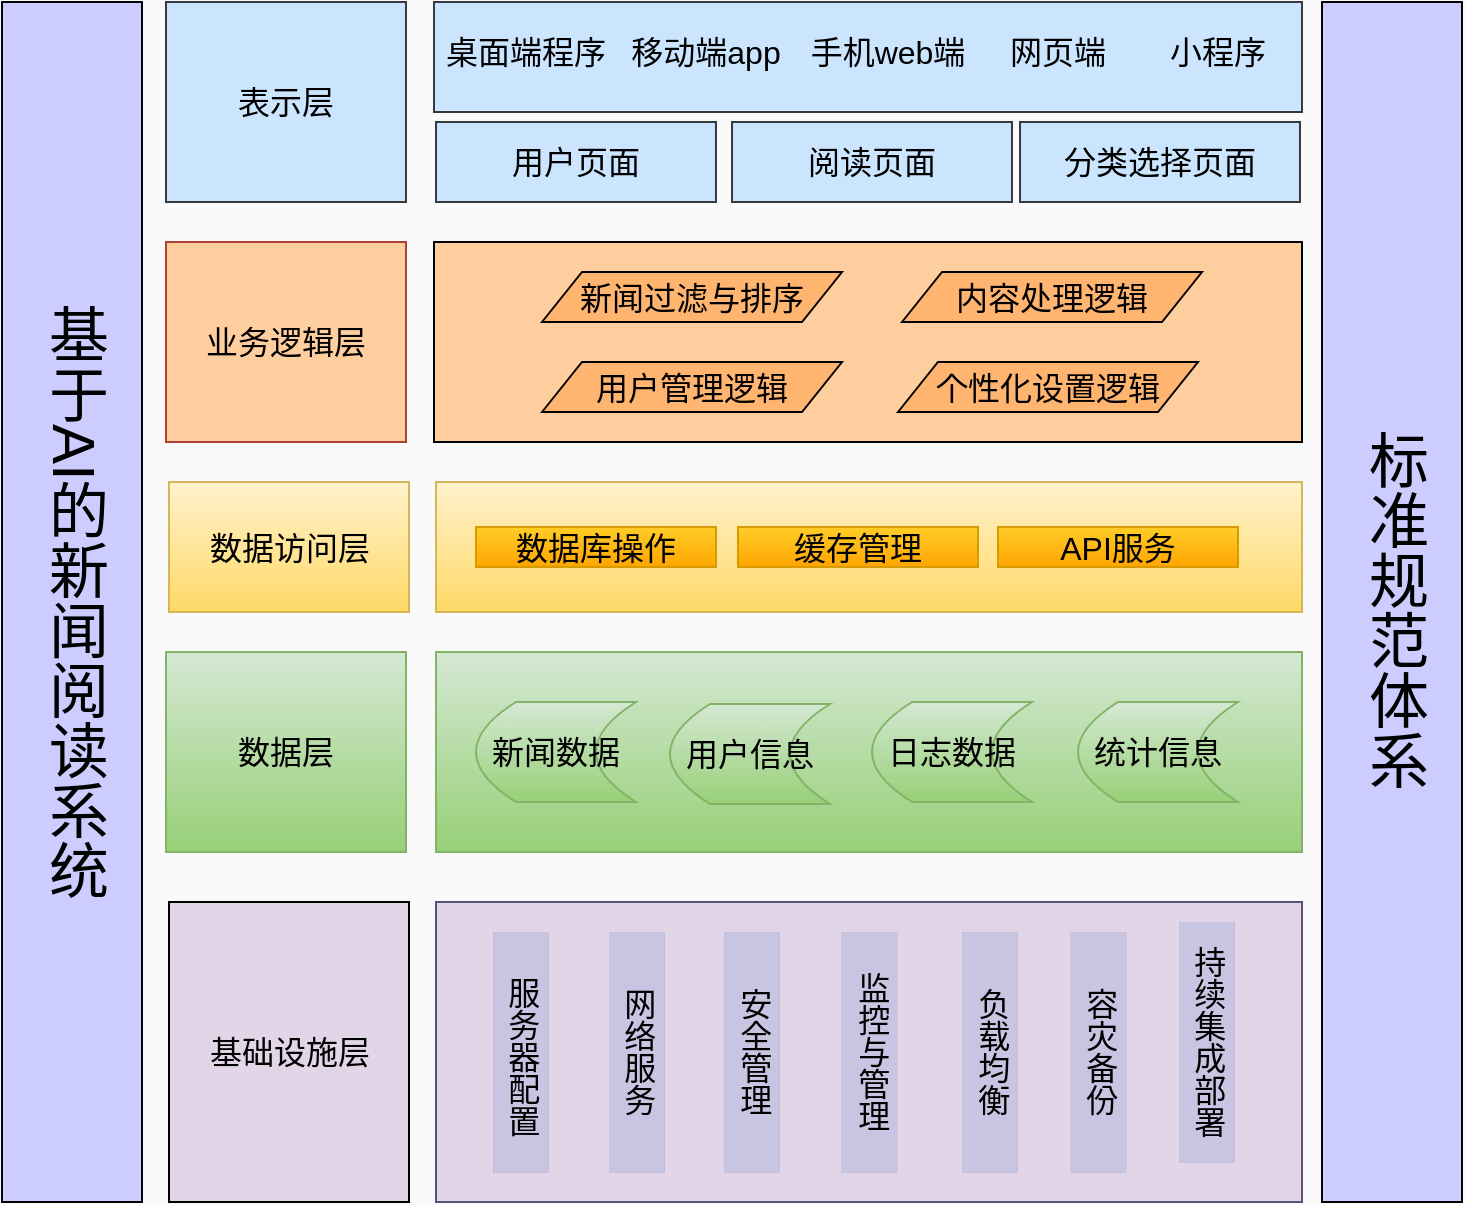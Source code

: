 <mxfile version="24.8.1">
  <diagram name="Page-1" id="099fd60b-425b-db50-ffb0-6b813814b670">
    <mxGraphModel dx="1051" dy="784" grid="1" gridSize="10" guides="1" tooltips="1" connect="1" arrows="1" fold="1" page="1" pageScale="1" pageWidth="850" pageHeight="1100" background="#fafafa" math="0" shadow="0">
      <root>
        <mxCell id="0" />
        <mxCell id="1" parent="0" />
        <mxCell id="4jRGtdx6lRhv-DxbZwD7-1" value="基于AI的新闻阅读系统" style="rounded=0;whiteSpace=wrap;html=1;textDirection=vertical-lr;fontSize=30;fillColor=#CCCCFF;" parent="1" vertex="1">
          <mxGeometry x="60" y="290" width="70" height="600" as="geometry" />
        </mxCell>
        <mxCell id="4jRGtdx6lRhv-DxbZwD7-2" value="表示层" style="rounded=0;whiteSpace=wrap;html=1;fontSize=16;fillColor=#cce5ff;strokeColor=#36393d;" parent="1" vertex="1">
          <mxGeometry x="142" y="290" width="120" height="100" as="geometry" />
        </mxCell>
        <mxCell id="4jRGtdx6lRhv-DxbZwD7-3" value="业务逻辑层" style="rounded=0;whiteSpace=wrap;html=1;fontSize=16;fillColor=#FFCE9F;strokeColor=#ae4132;" parent="1" vertex="1">
          <mxGeometry x="142" y="410" width="120" height="100" as="geometry" />
        </mxCell>
        <mxCell id="4jRGtdx6lRhv-DxbZwD7-4" value="数据访问层" style="rounded=0;whiteSpace=wrap;html=1;fontSize=16;fillColor=#fff2cc;gradientColor=#ffd966;strokeColor=#d6b656;" parent="1" vertex="1">
          <mxGeometry x="143.5" y="530" width="120" height="65" as="geometry" />
        </mxCell>
        <mxCell id="4jRGtdx6lRhv-DxbZwD7-5" value="数据层" style="rounded=0;whiteSpace=wrap;html=1;fontSize=16;fillColor=#d5e8d4;gradientColor=#97d077;strokeColor=#82b366;" parent="1" vertex="1">
          <mxGeometry x="142" y="615" width="120" height="100" as="geometry" />
        </mxCell>
        <mxCell id="4jRGtdx6lRhv-DxbZwD7-6" value="基础设施层" style="rounded=0;whiteSpace=wrap;html=1;fontSize=16;fillColor=#E1D5E7;" parent="1" vertex="1">
          <mxGeometry x="143.5" y="740" width="120" height="150" as="geometry" />
        </mxCell>
        <mxCell id="4jRGtdx6lRhv-DxbZwD7-7" value="&amp;nbsp;标准规范体系" style="rounded=0;whiteSpace=wrap;html=1;fontSize=30;textDirection=vertical-lr;fillColor=#CCCCFF;" parent="1" vertex="1">
          <mxGeometry x="720" y="290" width="70" height="600" as="geometry" />
        </mxCell>
        <mxCell id="4jRGtdx6lRhv-DxbZwD7-8" style="edgeStyle=orthogonalEdgeStyle;rounded=0;orthogonalLoop=1;jettySize=auto;html=1;exitX=1;exitY=1;exitDx=0;exitDy=0;fontSize=16;" parent="1" source="4jRGtdx6lRhv-DxbZwD7-9" edge="1">
          <mxGeometry relative="1" as="geometry">
            <mxPoint x="680" y="330" as="targetPoint" />
          </mxGeometry>
        </mxCell>
        <mxCell id="4jRGtdx6lRhv-DxbZwD7-9" value="" style="rounded=0;whiteSpace=wrap;html=1;fontSize=16;fillColor=#cce5ff;strokeColor=#36393d;" parent="1" vertex="1">
          <mxGeometry x="276" y="290" width="434" height="55" as="geometry" />
        </mxCell>
        <mxCell id="4jRGtdx6lRhv-DxbZwD7-10" value="移动端app" style="rounded=0;whiteSpace=wrap;html=1;fontSize=16;fillColor=#cce5ff;strokeColor=none;strokeWidth=0;" parent="1" vertex="1">
          <mxGeometry x="367" y="305" width="90" height="20" as="geometry" />
        </mxCell>
        <mxCell id="4jRGtdx6lRhv-DxbZwD7-11" value="手机web端" style="rounded=0;whiteSpace=wrap;html=1;fontSize=16;fillColor=#cce5ff;strokeColor=none;strokeWidth=0;" parent="1" vertex="1">
          <mxGeometry x="458" y="305" width="90" height="20" as="geometry" />
        </mxCell>
        <mxCell id="4jRGtdx6lRhv-DxbZwD7-12" value="网页端" style="rounded=0;whiteSpace=wrap;html=1;fontSize=16;fillColor=#cce5ff;strokeColor=none;strokeWidth=0;" parent="1" vertex="1">
          <mxGeometry x="548" y="305" width="80" height="20" as="geometry" />
        </mxCell>
        <mxCell id="4jRGtdx6lRhv-DxbZwD7-13" value="小程序" style="rounded=0;whiteSpace=wrap;html=1;fontSize=16;strokeWidth=0;fillColor=#cce5ff;strokeColor=none;" parent="1" vertex="1">
          <mxGeometry x="628" y="305" width="80" height="20" as="geometry" />
        </mxCell>
        <mxCell id="4jRGtdx6lRhv-DxbZwD7-14" value="桌面端程序" style="rounded=0;whiteSpace=wrap;html=1;fontSize=16;fillColor=#cce5ff;strokeColor=none;strokeWidth=0;" parent="1" vertex="1">
          <mxGeometry x="277" y="305" width="90" height="20" as="geometry" />
        </mxCell>
        <mxCell id="4jRGtdx6lRhv-DxbZwD7-15" value="用户页面" style="rounded=0;whiteSpace=wrap;html=1;fontSize=16;fillColor=#cce5ff;strokeColor=#36393d;" parent="1" vertex="1">
          <mxGeometry x="277" y="350" width="140" height="40" as="geometry" />
        </mxCell>
        <mxCell id="4jRGtdx6lRhv-DxbZwD7-16" value="阅读页面" style="rounded=0;whiteSpace=wrap;html=1;fontSize=16;fillColor=#cce5ff;strokeColor=#36393d;" parent="1" vertex="1">
          <mxGeometry x="425" y="350" width="140" height="40" as="geometry" />
        </mxCell>
        <mxCell id="4jRGtdx6lRhv-DxbZwD7-17" value="分类选择页面" style="rounded=0;whiteSpace=wrap;html=1;fontSize=16;fillColor=#cce5ff;strokeColor=#36393d;" parent="1" vertex="1">
          <mxGeometry x="569" y="350" width="140" height="40" as="geometry" />
        </mxCell>
        <mxCell id="4jRGtdx6lRhv-DxbZwD7-18" value="" style="rounded=0;whiteSpace=wrap;html=1;fontSize=16;fillColor=#FFCE9F;" parent="1" vertex="1">
          <mxGeometry x="276" y="410" width="434" height="100" as="geometry" />
        </mxCell>
        <mxCell id="4jRGtdx6lRhv-DxbZwD7-19" value="" style="rounded=0;whiteSpace=wrap;html=1;fontSize=16;fillColor=#fff2cc;gradientColor=#ffd966;strokeColor=#d6b656;" parent="1" vertex="1">
          <mxGeometry x="277" y="530" width="433" height="65" as="geometry" />
        </mxCell>
        <mxCell id="4jRGtdx6lRhv-DxbZwD7-20" value="" style="rounded=0;whiteSpace=wrap;html=1;fontSize=16;fillColor=#d5e8d4;gradientColor=#97d077;strokeColor=#82b366;" parent="1" vertex="1">
          <mxGeometry x="277" y="615" width="433" height="100" as="geometry" />
        </mxCell>
        <mxCell id="4jRGtdx6lRhv-DxbZwD7-21" value="" style="group;fontSize=16;" parent="1" vertex="1" connectable="0">
          <mxGeometry x="277" y="740" width="433" height="110" as="geometry" />
        </mxCell>
        <mxCell id="4jRGtdx6lRhv-DxbZwD7-22" value="" style="rounded=0;whiteSpace=wrap;html=1;fillColor=#E1D5E7;strokeColor=#56517e;fontSize=16;" parent="4jRGtdx6lRhv-DxbZwD7-21" vertex="1">
          <mxGeometry width="433" height="150" as="geometry" />
        </mxCell>
        <mxCell id="4jRGtdx6lRhv-DxbZwD7-23" value="&amp;nbsp;服务器配置" style="rounded=0;whiteSpace=wrap;html=1;textDirection=vertical-lr;fillColor=#c8c5e2;strokeColor=#56517e;strokeWidth=0;fontSize=16;" parent="4jRGtdx6lRhv-DxbZwD7-21" vertex="1">
          <mxGeometry x="28.416" y="15" width="27.604" height="120" as="geometry" />
        </mxCell>
        <mxCell id="4jRGtdx6lRhv-DxbZwD7-24" value="网络服务" style="rounded=0;whiteSpace=wrap;html=1;textDirection=vertical-lr;fillColor=#c8c5e2;strokeColor=#56517e;strokeWidth=0;fontSize=16;" parent="4jRGtdx6lRhv-DxbZwD7-21" vertex="1">
          <mxGeometry x="86.6" y="15" width="27.604" height="120" as="geometry" />
        </mxCell>
        <mxCell id="4jRGtdx6lRhv-DxbZwD7-25" value="安全管理" style="rounded=0;whiteSpace=wrap;html=1;textDirection=vertical-lr;fillColor=#c8c5e2;strokeColor=#56517e;strokeWidth=0;fontSize=16;" parent="4jRGtdx6lRhv-DxbZwD7-21" vertex="1">
          <mxGeometry x="143.972" y="15" width="27.604" height="120" as="geometry" />
        </mxCell>
        <mxCell id="4jRGtdx6lRhv-DxbZwD7-26" value="监控与管理" style="rounded=0;whiteSpace=wrap;html=1;textDirection=vertical-lr;fillColor=#c8c5e2;strokeColor=#56517e;strokeWidth=0;fontSize=16;" parent="4jRGtdx6lRhv-DxbZwD7-21" vertex="1">
          <mxGeometry x="202.698" y="15" width="27.604" height="120" as="geometry" />
        </mxCell>
        <mxCell id="4jRGtdx6lRhv-DxbZwD7-27" value="负载均衡" style="rounded=0;whiteSpace=wrap;html=1;textDirection=vertical-lr;fillColor=#c8c5e2;strokeColor=#56517e;strokeWidth=0;fontSize=16;" parent="4jRGtdx6lRhv-DxbZwD7-21" vertex="1">
          <mxGeometry x="263.048" y="15" width="27.604" height="120" as="geometry" />
        </mxCell>
        <mxCell id="4jRGtdx6lRhv-DxbZwD7-28" value="容灾备份" style="rounded=0;whiteSpace=wrap;html=1;textDirection=vertical-lr;fillColor=#c8c5e2;strokeColor=#56517e;strokeWidth=0;fontSize=16;" parent="4jRGtdx6lRhv-DxbZwD7-21" vertex="1">
          <mxGeometry x="317.173" y="15" width="27.604" height="120" as="geometry" />
        </mxCell>
        <mxCell id="4jRGtdx6lRhv-DxbZwD7-29" value="持续集成部署" style="rounded=0;whiteSpace=wrap;html=1;textDirection=vertical-lr;fillColor=#c8c5e2;strokeColor=#56517e;strokeWidth=0;fontSize=16;" parent="4jRGtdx6lRhv-DxbZwD7-21" vertex="1">
          <mxGeometry x="371.568" y="10" width="27.604" height="120" as="geometry" />
        </mxCell>
        <mxCell id="4jRGtdx6lRhv-DxbZwD7-30" value="新闻数据" style="shape=dataStorage;whiteSpace=wrap;html=1;fixedSize=1;fontSize=16;fillColor=#d5e8d4;gradientColor=#97d077;strokeColor=#82b366;" parent="1" vertex="1">
          <mxGeometry x="297" y="640" width="80" height="50" as="geometry" />
        </mxCell>
        <mxCell id="4jRGtdx6lRhv-DxbZwD7-31" value="用户信息" style="shape=dataStorage;whiteSpace=wrap;html=1;fixedSize=1;fontSize=16;fillColor=#d5e8d4;gradientColor=#97d077;strokeColor=#82b366;" parent="1" vertex="1">
          <mxGeometry x="394" y="641" width="80" height="50" as="geometry" />
        </mxCell>
        <mxCell id="4jRGtdx6lRhv-DxbZwD7-32" value="日志数据" style="shape=dataStorage;whiteSpace=wrap;html=1;fixedSize=1;fontSize=16;fillColor=#d5e8d4;gradientColor=#97d077;strokeColor=#82b366;" parent="1" vertex="1">
          <mxGeometry x="495" y="640" width="80" height="50" as="geometry" />
        </mxCell>
        <mxCell id="4jRGtdx6lRhv-DxbZwD7-33" value="统计信息" style="shape=dataStorage;whiteSpace=wrap;html=1;fixedSize=1;fontSize=16;fillColor=#d5e8d4;gradientColor=#97d077;strokeColor=#82b366;" parent="1" vertex="1">
          <mxGeometry x="598" y="640" width="80" height="50" as="geometry" />
        </mxCell>
        <mxCell id="4jRGtdx6lRhv-DxbZwD7-34" value="数据库操作" style="rounded=0;whiteSpace=wrap;html=1;fontSize=16;fillColor=#ffcd28;gradientColor=#ffa500;strokeColor=#d79b00;" parent="1" vertex="1">
          <mxGeometry x="297" y="552.5" width="120" height="20" as="geometry" />
        </mxCell>
        <mxCell id="4jRGtdx6lRhv-DxbZwD7-35" value="缓存管理" style="rounded=0;whiteSpace=wrap;html=1;fontSize=16;fillColor=#ffcd28;gradientColor=#ffa500;strokeColor=#d79b00;" parent="1" vertex="1">
          <mxGeometry x="428" y="552.5" width="120" height="20" as="geometry" />
        </mxCell>
        <mxCell id="4jRGtdx6lRhv-DxbZwD7-36" value="API服务" style="rounded=0;whiteSpace=wrap;html=1;fontSize=16;fillColor=#ffcd28;gradientColor=#ffa500;strokeColor=#d79b00;" parent="1" vertex="1">
          <mxGeometry x="558" y="552.5" width="120" height="20" as="geometry" />
        </mxCell>
        <mxCell id="4jRGtdx6lRhv-DxbZwD7-37" value="新闻过滤与排序" style="shape=parallelogram;perimeter=parallelogramPerimeter;whiteSpace=wrap;html=1;fixedSize=1;fontSize=16;fillColor=#FFB570;" parent="1" vertex="1">
          <mxGeometry x="330" y="425" width="150" height="25" as="geometry" />
        </mxCell>
        <mxCell id="4jRGtdx6lRhv-DxbZwD7-38" value="内容处理逻辑" style="shape=parallelogram;perimeter=parallelogramPerimeter;whiteSpace=wrap;html=1;fixedSize=1;fontSize=16;fillColor=#FFB570;" parent="1" vertex="1">
          <mxGeometry x="510" y="425" width="150" height="25" as="geometry" />
        </mxCell>
        <mxCell id="4jRGtdx6lRhv-DxbZwD7-39" value="用户管理逻辑" style="shape=parallelogram;perimeter=parallelogramPerimeter;whiteSpace=wrap;html=1;fixedSize=1;fontSize=16;fillColor=#FFB570;" parent="1" vertex="1">
          <mxGeometry x="330" y="470" width="150" height="25" as="geometry" />
        </mxCell>
        <mxCell id="4jRGtdx6lRhv-DxbZwD7-40" value="个性化设置逻辑" style="shape=parallelogram;perimeter=parallelogramPerimeter;whiteSpace=wrap;html=1;fixedSize=1;fontSize=16;fillColor=#FFB570;" parent="1" vertex="1">
          <mxGeometry x="508" y="470" width="150" height="25" as="geometry" />
        </mxCell>
      </root>
    </mxGraphModel>
  </diagram>
</mxfile>
